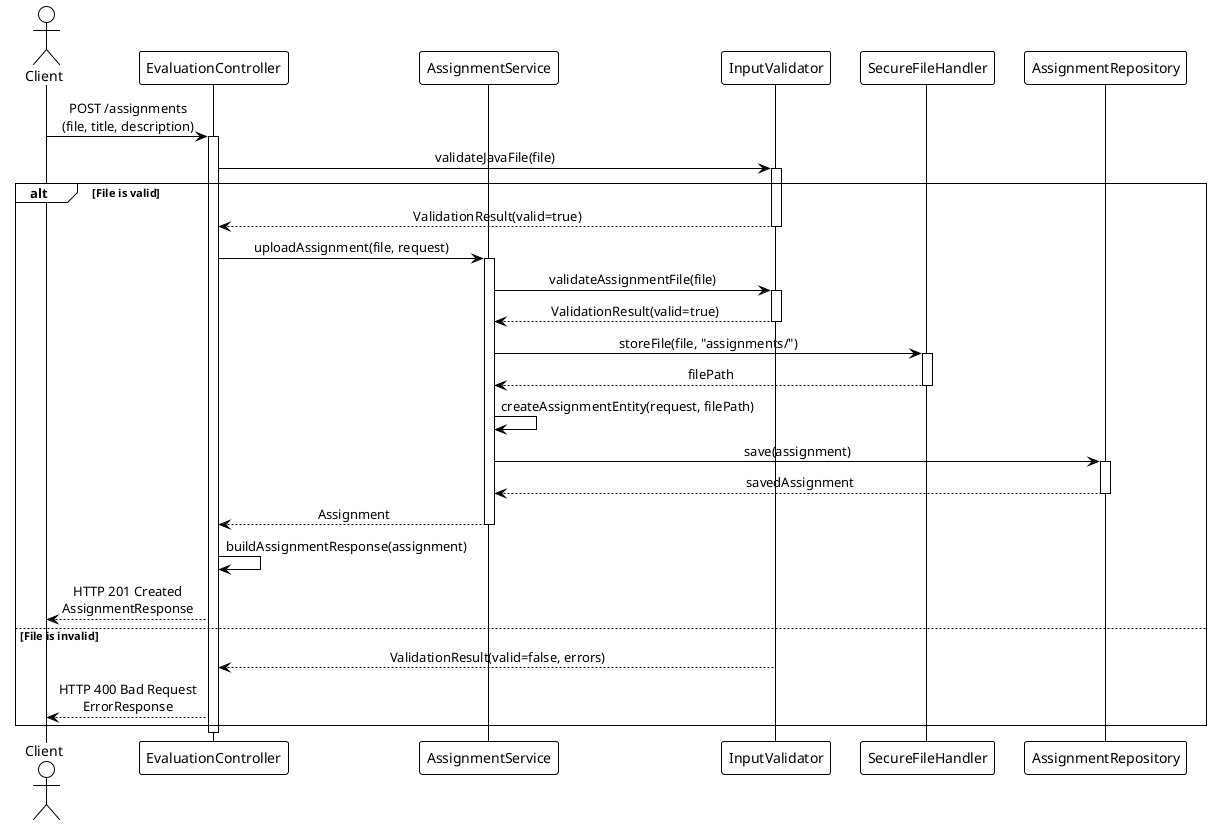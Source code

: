 @startuml Assignment Upload Sequence Diagram
!theme plain
skinparam sequenceMessageAlign center

actor Client
participant "EvaluationController" as EC
participant "AssignmentService" as AS
participant "InputValidator" as IV
participant "SecureFileHandler" as SFH
participant "AssignmentRepository" as AR

Client -> EC: POST /assignments\n(file, title, description)
activate EC

EC -> IV: validateJavaFile(file)
activate IV

alt File is valid
    IV --> EC: ValidationResult(valid=true)
    deactivate IV
    
    EC -> AS: uploadAssignment(file, request)
    activate AS
    
    AS -> IV: validateAssignmentFile(file)
    activate IV
    IV --> AS: ValidationResult(valid=true)
    deactivate IV
    
    AS -> SFH: storeFile(file, "assignments/")
    activate SFH
    SFH --> AS: filePath
    deactivate SFH
    
    AS -> AS: createAssignmentEntity(request, filePath)
    
    AS -> AR: save(assignment)
    activate AR
    AR --> AS: savedAssignment
    deactivate AR
    
    AS --> EC: Assignment
    deactivate AS
    
    EC -> EC: buildAssignmentResponse(assignment)
    EC --> Client: HTTP 201 Created\nAssignmentResponse
    
else File is invalid
    IV --> EC: ValidationResult(valid=false, errors)
    deactivate IV
    EC --> Client: HTTP 400 Bad Request\nErrorResponse
end

deactivate EC

@enduml